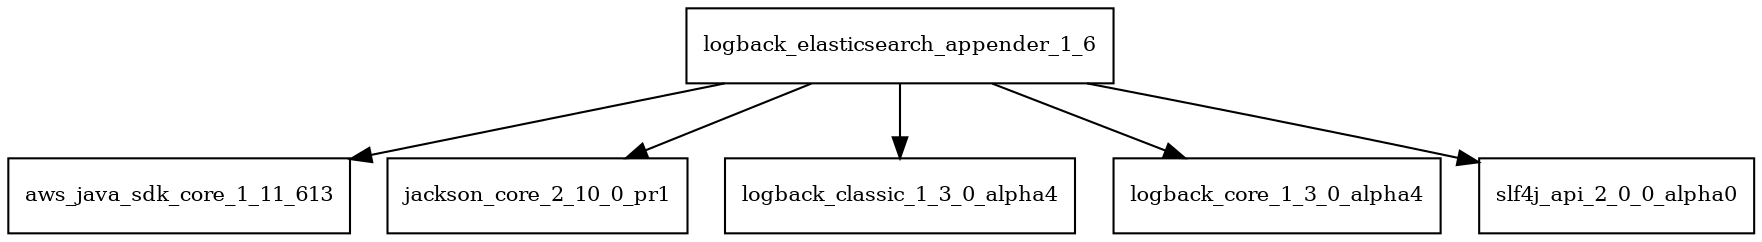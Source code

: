 digraph logback_elasticsearch_appender_1_6_dependencies {
  node [shape = box, fontsize=10.0];
  logback_elasticsearch_appender_1_6 -> aws_java_sdk_core_1_11_613;
  logback_elasticsearch_appender_1_6 -> jackson_core_2_10_0_pr1;
  logback_elasticsearch_appender_1_6 -> logback_classic_1_3_0_alpha4;
  logback_elasticsearch_appender_1_6 -> logback_core_1_3_0_alpha4;
  logback_elasticsearch_appender_1_6 -> slf4j_api_2_0_0_alpha0;
}
